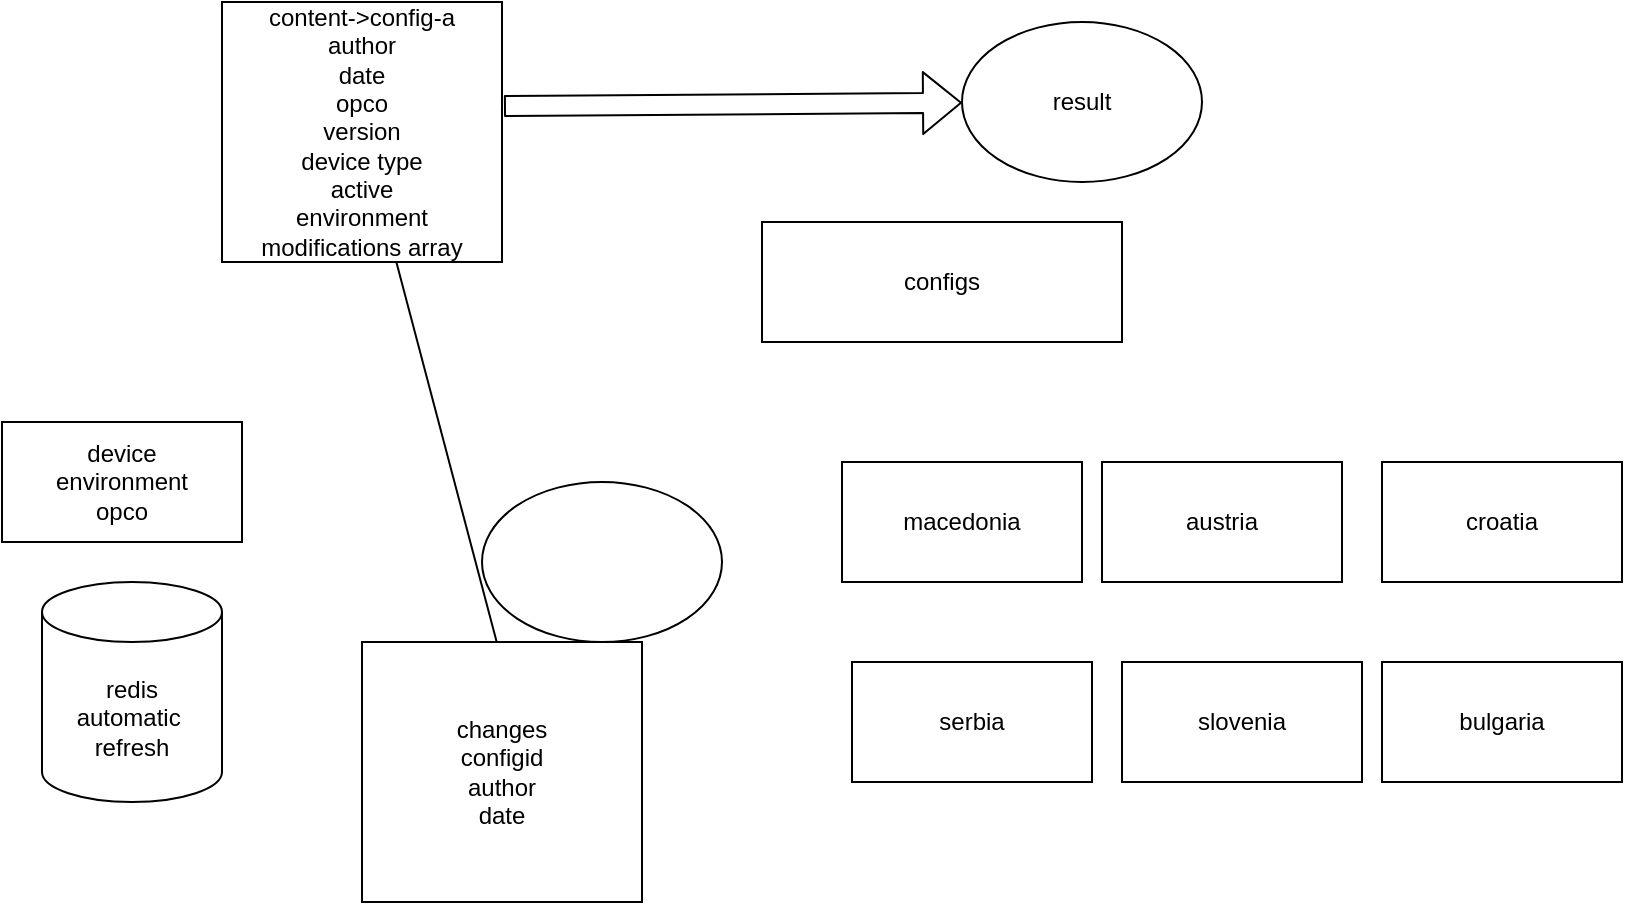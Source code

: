 <mxfile>
    <diagram id="uq9kMb-hgUcQN4AmJUKk" name="Page-1">
        <mxGraphModel dx="1090" dy="511" grid="1" gridSize="10" guides="1" tooltips="1" connect="1" arrows="1" fold="1" page="1" pageScale="1" pageWidth="850" pageHeight="1100" math="0" shadow="0">
            <root>
                <mxCell id="0"/>
                <mxCell id="1" parent="0"/>
                <mxCell id="3" value="configs" style="rounded=0;whiteSpace=wrap;html=1;" parent="1" vertex="1">
                    <mxGeometry x="380" y="140" width="180" height="60" as="geometry"/>
                </mxCell>
                <mxCell id="5" value="bulgaria" style="rounded=0;whiteSpace=wrap;html=1;" parent="1" vertex="1">
                    <mxGeometry x="690" y="360" width="120" height="60" as="geometry"/>
                </mxCell>
                <mxCell id="6" value="serbia" style="rounded=0;whiteSpace=wrap;html=1;" parent="1" vertex="1">
                    <mxGeometry x="425" y="360" width="120" height="60" as="geometry"/>
                </mxCell>
                <mxCell id="7" value="slovenia" style="rounded=0;whiteSpace=wrap;html=1;" parent="1" vertex="1">
                    <mxGeometry x="560" y="360" width="120" height="60" as="geometry"/>
                </mxCell>
                <mxCell id="8" value="macedonia" style="rounded=0;whiteSpace=wrap;html=1;" parent="1" vertex="1">
                    <mxGeometry x="420" y="260" width="120" height="60" as="geometry"/>
                </mxCell>
                <mxCell id="9" value="austria" style="rounded=0;whiteSpace=wrap;html=1;" parent="1" vertex="1">
                    <mxGeometry x="550" y="260" width="120" height="60" as="geometry"/>
                </mxCell>
                <mxCell id="10" value="croatia" style="rounded=0;whiteSpace=wrap;html=1;" parent="1" vertex="1">
                    <mxGeometry x="690" y="260" width="120" height="60" as="geometry"/>
                </mxCell>
                <mxCell id="11" value="device&lt;br&gt;environment&lt;br&gt;opco" style="rounded=0;whiteSpace=wrap;html=1;" parent="1" vertex="1">
                    <mxGeometry y="240" width="120" height="60" as="geometry"/>
                </mxCell>
                <mxCell id="17" style="edgeStyle=none;html=1;entryX=0.5;entryY=0.077;entryDx=0;entryDy=0;entryPerimeter=0;" edge="1" parent="1" source="12" target="16">
                    <mxGeometry relative="1" as="geometry"/>
                </mxCell>
                <mxCell id="12" value="content-&amp;gt;config-a&lt;br&gt;author&lt;br&gt;date&lt;br&gt;opco&lt;br&gt;version&lt;br&gt;device type&lt;br&gt;active&lt;br&gt;environment&lt;br&gt;modifications array" style="rounded=0;whiteSpace=wrap;html=1;" parent="1" vertex="1">
                    <mxGeometry x="110" y="30" width="140" height="130" as="geometry"/>
                </mxCell>
                <mxCell id="13" value="redis&lt;br&gt;automatic&amp;nbsp;&lt;br&gt;refresh" style="shape=cylinder3;whiteSpace=wrap;html=1;boundedLbl=1;backgroundOutline=1;size=15;" parent="1" vertex="1">
                    <mxGeometry x="20" y="320" width="90" height="110" as="geometry"/>
                </mxCell>
                <mxCell id="14" value="" style="shape=flexArrow;endArrow=classic;html=1;exitX=1.007;exitY=0.4;exitDx=0;exitDy=0;exitPerimeter=0;" parent="1" source="12" target="15" edge="1">
                    <mxGeometry width="50" height="50" relative="1" as="geometry">
                        <mxPoint x="400" y="230" as="sourcePoint"/>
                        <mxPoint x="470" y="80" as="targetPoint"/>
                    </mxGeometry>
                </mxCell>
                <mxCell id="15" value="result" style="ellipse;whiteSpace=wrap;html=1;" parent="1" vertex="1">
                    <mxGeometry x="480" y="40" width="120" height="80" as="geometry"/>
                </mxCell>
                <mxCell id="16" value="changes&lt;br&gt;configid&lt;br&gt;author&lt;br&gt;date&lt;br&gt;" style="rounded=0;whiteSpace=wrap;html=1;" vertex="1" parent="1">
                    <mxGeometry x="180" y="350" width="140" height="130" as="geometry"/>
                </mxCell>
                <mxCell id="19" value="" style="ellipse;whiteSpace=wrap;html=1;" vertex="1" parent="1">
                    <mxGeometry x="240" y="270" width="120" height="80" as="geometry"/>
                </mxCell>
            </root>
        </mxGraphModel>
    </diagram>
</mxfile>